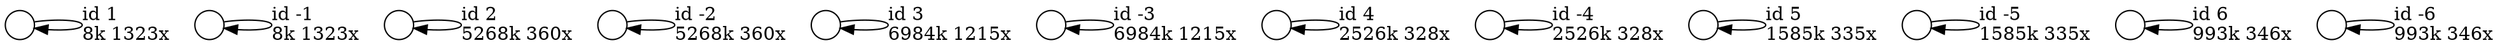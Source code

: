 digraph {
nodesep = 0.5;
node [shape = circle, label = "", height = 0.3];
"0" -> "0" [label = "id 1\l8k 1323x", color = "black"] ;
"1" -> "1" [label = "id -1\l8k 1323x", color = "black"] ;
"2" -> "2" [label = "id 2\l5268k 360x", color = "black"] ;
"3" -> "3" [label = "id -2\l5268k 360x", color = "black"] ;
"4" -> "4" [label = "id 3\l6984k 1215x", color = "black"] ;
"5" -> "5" [label = "id -3\l6984k 1215x", color = "black"] ;
"6" -> "6" [label = "id 4\l2526k 328x", color = "black"] ;
"7" -> "7" [label = "id -4\l2526k 328x", color = "black"] ;
"8" -> "8" [label = "id 5\l1585k 335x", color = "black"] ;
"9" -> "9" [label = "id -5\l1585k 335x", color = "black"] ;
"10" -> "10" [label = "id 6\l993k 346x", color = "black"] ;
"11" -> "11" [label = "id -6\l993k 346x", color = "black"] ;
}
